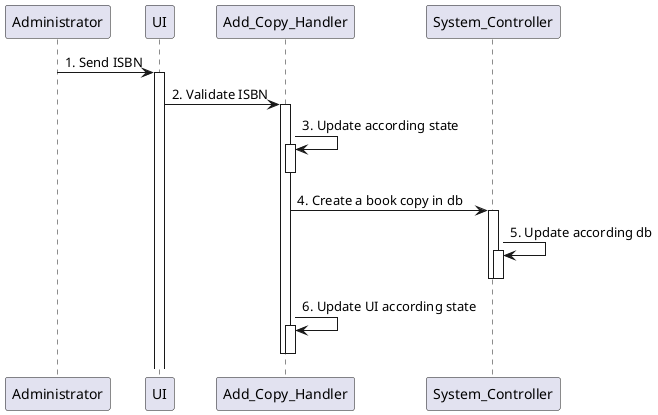 @startuml
participant Administrator

Administrator -> UI: 1. Send ISBN
activate UI
UI -> Add_Copy_Handler: 2. Validate ISBN
activate Add_Copy_Handler
Add_Copy_Handler -> Add_Copy_Handler: 3. Update according state
activate Add_Copy_Handler
deactivate Add_Copy_Handler
Add_Copy_Handler -> System_Controller: 4. Create a book copy in db
activate System_Controller
System_Controller -> System_Controller: 5. Update according db
activate System_Controller
deactivate System_Controller
deactivate System_Controller
Add_Copy_Handler -> Add_Copy_Handler: 6. Update UI according state
activate Add_Copy_Handler
deactivate Add_Copy_Handler
deactivate Add_Copy_Handler
@enduml